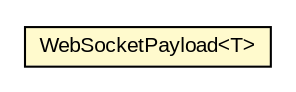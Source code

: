 #!/usr/local/bin/dot
#
# Class diagram 
# Generated by UMLGraph version R5_6-24-gf6e263 (http://www.umlgraph.org/)
#

digraph G {
	edge [fontname="arial",fontsize=10,labelfontname="arial",labelfontsize=10];
	node [fontname="arial",fontsize=10,shape=plaintext];
	nodesep=0.25;
	ranksep=0.5;
	// net.brabenetz.app.springstompserver.testtools.WebSocketPayload<T>
	c28 [label=<<table title="net.brabenetz.app.springstompserver.testtools.WebSocketPayload" border="0" cellborder="1" cellspacing="0" cellpadding="2" port="p" bgcolor="lemonChiffon" href="./WebSocketPayload.html">
		<tr><td><table border="0" cellspacing="0" cellpadding="1">
<tr><td align="center" balign="center"> WebSocketPayload&lt;T&gt; </td></tr>
		</table></td></tr>
		</table>>, URL="./WebSocketPayload.html", fontname="arial", fontcolor="black", fontsize=10.0];
}


